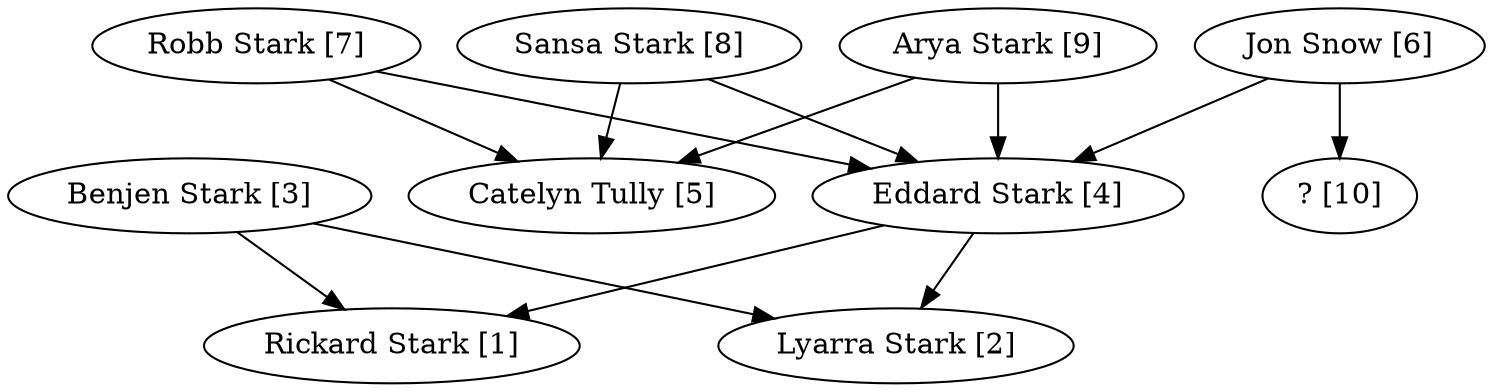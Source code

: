 digraph FamilyTree
{
  "Benjen Stark [3]" -> "Rickard Stark [1]";
  "Benjen Stark [3]" -> "Lyarra Stark [2]";
  "Eddard Stark [4]" -> "Rickard Stark [1]";
  "Eddard Stark [4]" -> "Lyarra Stark [2]";
  "Robb Stark [7]" -> "Catelyn Tully [5]";
  "Robb Stark [7]" -> "Eddard Stark [4]";
  "Jon Snow [6]" -> "Eddard Stark [4]";
  "Jon Snow [6]" -> "? [10]";
  "Sansa Stark [8]" -> "Eddard Stark [4]";
  "Sansa Stark [8]" -> "Catelyn Tully [5]";
  "Arya Stark [9]" -> "Eddard Stark [4]";
  "Arya Stark [9]" -> "Catelyn Tully [5]";
}
